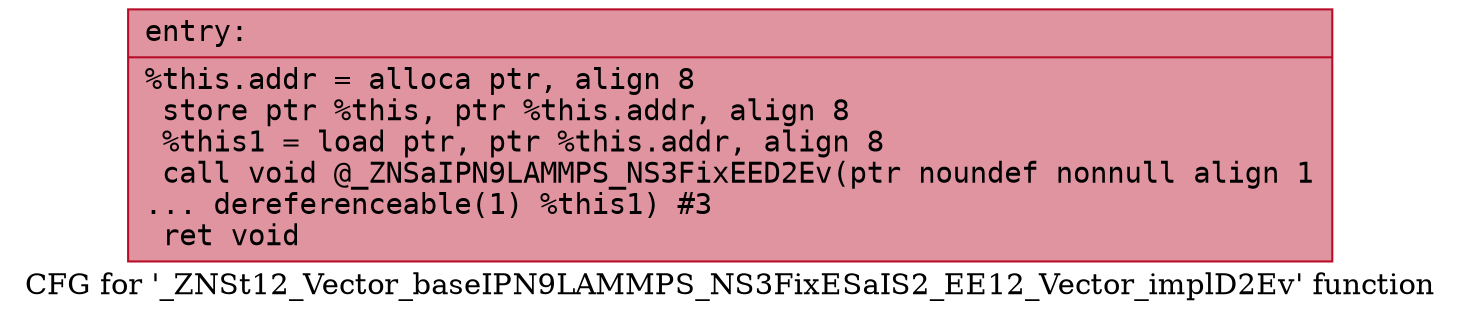 digraph "CFG for '_ZNSt12_Vector_baseIPN9LAMMPS_NS3FixESaIS2_EE12_Vector_implD2Ev' function" {
	label="CFG for '_ZNSt12_Vector_baseIPN9LAMMPS_NS3FixESaIS2_EE12_Vector_implD2Ev' function";

	Node0x556bfed64a10 [shape=record,color="#b70d28ff", style=filled, fillcolor="#b70d2870" fontname="Courier",label="{entry:\l|  %this.addr = alloca ptr, align 8\l  store ptr %this, ptr %this.addr, align 8\l  %this1 = load ptr, ptr %this.addr, align 8\l  call void @_ZNSaIPN9LAMMPS_NS3FixEED2Ev(ptr noundef nonnull align 1\l... dereferenceable(1) %this1) #3\l  ret void\l}"];
}
